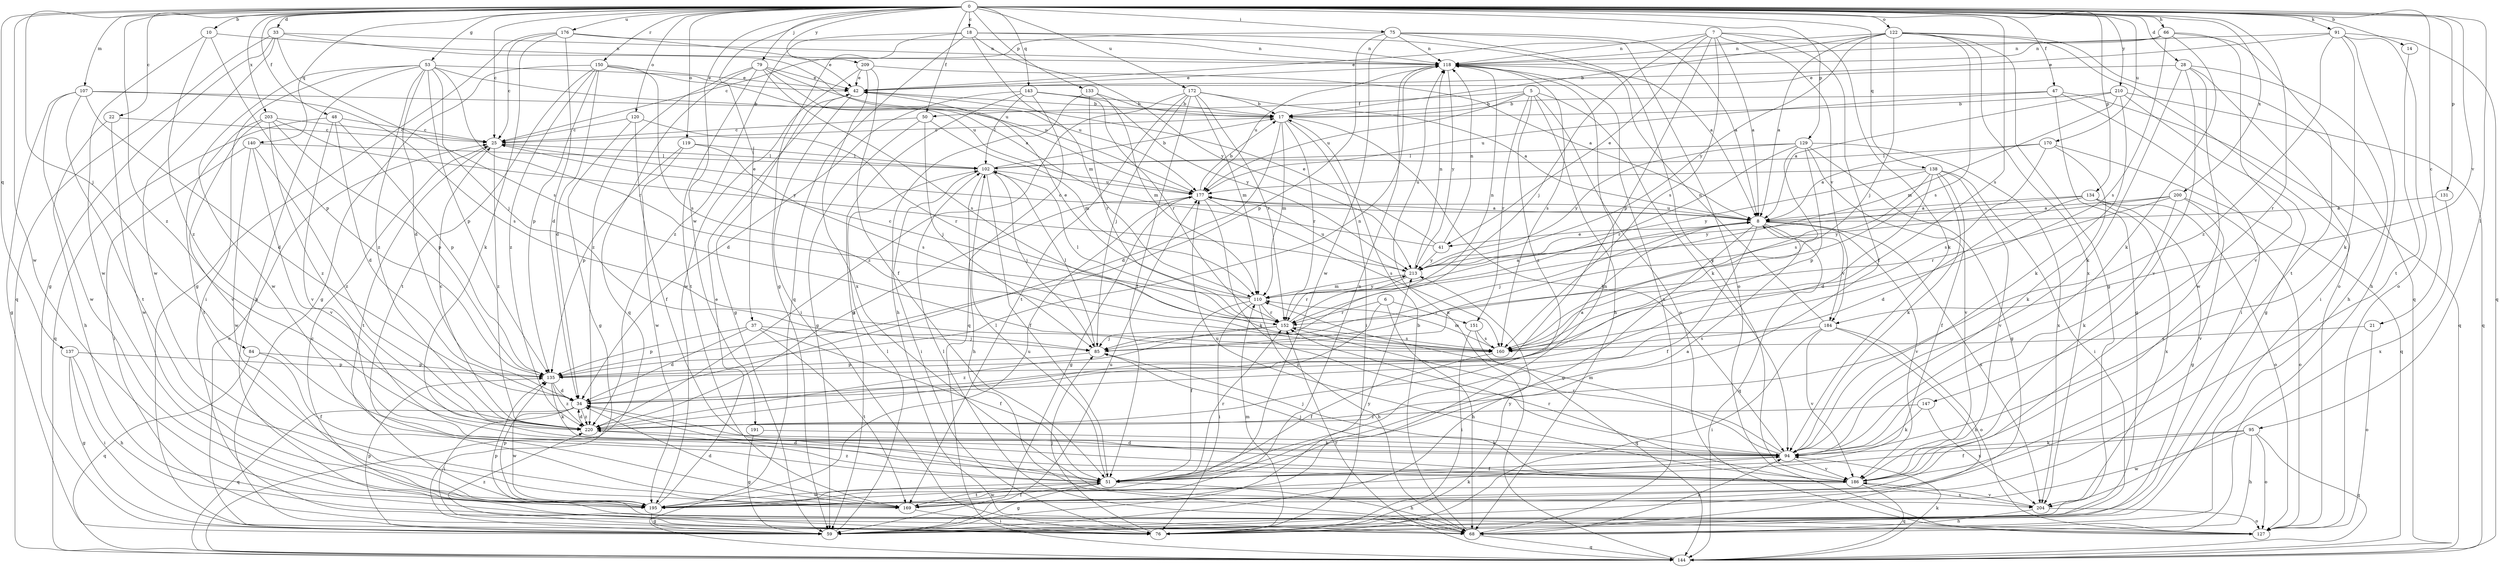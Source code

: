 strict digraph  {
0;
5;
6;
7;
8;
10;
14;
17;
18;
21;
22;
25;
28;
33;
34;
37;
41;
42;
47;
48;
50;
51;
53;
59;
66;
68;
75;
76;
79;
84;
85;
91;
94;
95;
102;
107;
110;
118;
119;
120;
122;
127;
129;
131;
133;
134;
135;
137;
138;
140;
143;
144;
147;
150;
151;
152;
160;
169;
170;
172;
176;
177;
184;
186;
191;
195;
200;
203;
204;
209;
210;
213;
220;
0 -> 10  [label=b];
0 -> 14  [label=b];
0 -> 18  [label=c];
0 -> 21  [label=c];
0 -> 22  [label=c];
0 -> 25  [label=c];
0 -> 28  [label=d];
0 -> 33  [label=d];
0 -> 37  [label=e];
0 -> 47  [label=f];
0 -> 48  [label=f];
0 -> 50  [label=f];
0 -> 53  [label=g];
0 -> 66  [label=h];
0 -> 75  [label=i];
0 -> 79  [label=j];
0 -> 84  [label=j];
0 -> 91  [label=k];
0 -> 95  [label=l];
0 -> 107  [label=m];
0 -> 119  [label=o];
0 -> 120  [label=o];
0 -> 122  [label=o];
0 -> 129  [label=p];
0 -> 131  [label=p];
0 -> 133  [label=p];
0 -> 134  [label=p];
0 -> 137  [label=q];
0 -> 138  [label=q];
0 -> 140  [label=q];
0 -> 143  [label=q];
0 -> 147  [label=r];
0 -> 150  [label=r];
0 -> 160  [label=s];
0 -> 170  [label=u];
0 -> 172  [label=u];
0 -> 176  [label=u];
0 -> 184  [label=v];
0 -> 191  [label=w];
0 -> 195  [label=w];
0 -> 200  [label=x];
0 -> 203  [label=x];
0 -> 209  [label=y];
0 -> 210  [label=y];
0 -> 220  [label=z];
5 -> 17  [label=b];
5 -> 50  [label=f];
5 -> 68  [label=h];
5 -> 94  [label=k];
5 -> 127  [label=o];
5 -> 151  [label=r];
5 -> 177  [label=u];
5 -> 220  [label=z];
6 -> 68  [label=h];
6 -> 151  [label=r];
6 -> 152  [label=r];
6 -> 220  [label=z];
7 -> 8  [label=a];
7 -> 41  [label=e];
7 -> 51  [label=f];
7 -> 85  [label=j];
7 -> 94  [label=k];
7 -> 118  [label=n];
7 -> 135  [label=p];
7 -> 160  [label=s];
7 -> 184  [label=v];
8 -> 41  [label=e];
8 -> 51  [label=f];
8 -> 59  [label=g];
8 -> 85  [label=j];
8 -> 144  [label=q];
8 -> 177  [label=u];
8 -> 184  [label=v];
8 -> 186  [label=v];
8 -> 204  [label=x];
10 -> 118  [label=n];
10 -> 135  [label=p];
10 -> 195  [label=w];
10 -> 220  [label=z];
14 -> 169  [label=t];
17 -> 25  [label=c];
17 -> 34  [label=d];
17 -> 76  [label=i];
17 -> 94  [label=k];
17 -> 110  [label=m];
17 -> 152  [label=r];
18 -> 8  [label=a];
18 -> 59  [label=g];
18 -> 110  [label=m];
18 -> 118  [label=n];
18 -> 144  [label=q];
18 -> 213  [label=y];
18 -> 220  [label=z];
21 -> 127  [label=o];
21 -> 160  [label=s];
22 -> 25  [label=c];
22 -> 68  [label=h];
22 -> 195  [label=w];
25 -> 102  [label=l];
25 -> 169  [label=t];
25 -> 220  [label=z];
28 -> 42  [label=e];
28 -> 68  [label=h];
28 -> 76  [label=i];
28 -> 94  [label=k];
28 -> 186  [label=v];
28 -> 195  [label=w];
33 -> 59  [label=g];
33 -> 118  [label=n];
33 -> 144  [label=q];
33 -> 160  [label=s];
33 -> 177  [label=u];
33 -> 195  [label=w];
34 -> 8  [label=a];
34 -> 76  [label=i];
34 -> 144  [label=q];
34 -> 195  [label=w];
34 -> 220  [label=z];
37 -> 34  [label=d];
37 -> 51  [label=f];
37 -> 85  [label=j];
37 -> 135  [label=p];
37 -> 169  [label=t];
41 -> 25  [label=c];
41 -> 42  [label=e];
41 -> 118  [label=n];
41 -> 213  [label=y];
42 -> 17  [label=b];
42 -> 59  [label=g];
42 -> 76  [label=i];
47 -> 17  [label=b];
47 -> 59  [label=g];
47 -> 76  [label=i];
47 -> 144  [label=q];
47 -> 177  [label=u];
48 -> 25  [label=c];
48 -> 34  [label=d];
48 -> 135  [label=p];
48 -> 144  [label=q];
48 -> 186  [label=v];
50 -> 25  [label=c];
50 -> 59  [label=g];
50 -> 85  [label=j];
50 -> 110  [label=m];
51 -> 8  [label=a];
51 -> 34  [label=d];
51 -> 59  [label=g];
51 -> 68  [label=h];
51 -> 102  [label=l];
51 -> 152  [label=r];
51 -> 169  [label=t];
51 -> 195  [label=w];
51 -> 220  [label=z];
53 -> 34  [label=d];
53 -> 42  [label=e];
53 -> 68  [label=h];
53 -> 76  [label=i];
53 -> 85  [label=j];
53 -> 135  [label=p];
53 -> 152  [label=r];
53 -> 177  [label=u];
53 -> 195  [label=w];
53 -> 220  [label=z];
59 -> 25  [label=c];
59 -> 102  [label=l];
59 -> 135  [label=p];
59 -> 177  [label=u];
59 -> 213  [label=y];
66 -> 42  [label=e];
66 -> 94  [label=k];
66 -> 118  [label=n];
66 -> 160  [label=s];
66 -> 169  [label=t];
66 -> 186  [label=v];
68 -> 17  [label=b];
68 -> 94  [label=k];
68 -> 102  [label=l];
68 -> 118  [label=n];
68 -> 144  [label=q];
75 -> 8  [label=a];
75 -> 25  [label=c];
75 -> 118  [label=n];
75 -> 127  [label=o];
75 -> 135  [label=p];
75 -> 186  [label=v];
75 -> 195  [label=w];
76 -> 85  [label=j];
76 -> 110  [label=m];
76 -> 213  [label=y];
76 -> 220  [label=z];
79 -> 8  [label=a];
79 -> 42  [label=e];
79 -> 144  [label=q];
79 -> 160  [label=s];
79 -> 169  [label=t];
79 -> 177  [label=u];
79 -> 220  [label=z];
84 -> 51  [label=f];
84 -> 135  [label=p];
84 -> 144  [label=q];
85 -> 102  [label=l];
85 -> 135  [label=p];
91 -> 42  [label=e];
91 -> 68  [label=h];
91 -> 94  [label=k];
91 -> 118  [label=n];
91 -> 127  [label=o];
91 -> 144  [label=q];
91 -> 220  [label=z];
94 -> 51  [label=f];
94 -> 85  [label=j];
94 -> 110  [label=m];
94 -> 152  [label=r];
94 -> 186  [label=v];
95 -> 51  [label=f];
95 -> 68  [label=h];
95 -> 94  [label=k];
95 -> 127  [label=o];
95 -> 144  [label=q];
95 -> 195  [label=w];
102 -> 17  [label=b];
102 -> 51  [label=f];
102 -> 68  [label=h];
102 -> 76  [label=i];
102 -> 85  [label=j];
102 -> 177  [label=u];
107 -> 17  [label=b];
107 -> 34  [label=d];
107 -> 59  [label=g];
107 -> 160  [label=s];
107 -> 169  [label=t];
107 -> 195  [label=w];
110 -> 8  [label=a];
110 -> 25  [label=c];
110 -> 42  [label=e];
110 -> 51  [label=f];
110 -> 68  [label=h];
110 -> 76  [label=i];
110 -> 152  [label=r];
110 -> 213  [label=y];
118 -> 42  [label=e];
118 -> 160  [label=s];
118 -> 177  [label=u];
118 -> 213  [label=y];
119 -> 102  [label=l];
119 -> 135  [label=p];
119 -> 160  [label=s];
119 -> 195  [label=w];
120 -> 25  [label=c];
120 -> 51  [label=f];
120 -> 59  [label=g];
120 -> 152  [label=r];
122 -> 8  [label=a];
122 -> 17  [label=b];
122 -> 59  [label=g];
122 -> 85  [label=j];
122 -> 118  [label=n];
122 -> 127  [label=o];
122 -> 144  [label=q];
122 -> 160  [label=s];
122 -> 204  [label=x];
122 -> 213  [label=y];
127 -> 25  [label=c];
127 -> 135  [label=p];
129 -> 59  [label=g];
129 -> 102  [label=l];
129 -> 135  [label=p];
129 -> 152  [label=r];
129 -> 160  [label=s];
129 -> 186  [label=v];
129 -> 204  [label=x];
129 -> 213  [label=y];
131 -> 8  [label=a];
131 -> 204  [label=x];
133 -> 17  [label=b];
133 -> 68  [label=h];
133 -> 110  [label=m];
133 -> 152  [label=r];
134 -> 8  [label=a];
134 -> 34  [label=d];
134 -> 59  [label=g];
134 -> 127  [label=o];
134 -> 204  [label=x];
134 -> 213  [label=y];
135 -> 34  [label=d];
135 -> 94  [label=k];
135 -> 118  [label=n];
135 -> 220  [label=z];
137 -> 59  [label=g];
137 -> 68  [label=h];
137 -> 76  [label=i];
137 -> 135  [label=p];
138 -> 34  [label=d];
138 -> 51  [label=f];
138 -> 76  [label=i];
138 -> 85  [label=j];
138 -> 94  [label=k];
138 -> 177  [label=u];
138 -> 186  [label=v];
138 -> 213  [label=y];
140 -> 76  [label=i];
140 -> 102  [label=l];
140 -> 186  [label=v];
140 -> 195  [label=w];
140 -> 220  [label=z];
143 -> 17  [label=b];
143 -> 34  [label=d];
143 -> 59  [label=g];
143 -> 102  [label=l];
143 -> 144  [label=q];
143 -> 152  [label=r];
143 -> 213  [label=y];
144 -> 94  [label=k];
144 -> 118  [label=n];
144 -> 152  [label=r];
147 -> 94  [label=k];
147 -> 204  [label=x];
147 -> 220  [label=z];
150 -> 34  [label=d];
150 -> 42  [label=e];
150 -> 59  [label=g];
150 -> 135  [label=p];
150 -> 160  [label=s];
150 -> 169  [label=t];
150 -> 177  [label=u];
150 -> 220  [label=z];
151 -> 76  [label=i];
151 -> 144  [label=q];
151 -> 160  [label=s];
152 -> 85  [label=j];
152 -> 102  [label=l];
152 -> 118  [label=n];
152 -> 160  [label=s];
152 -> 220  [label=z];
160 -> 51  [label=f];
160 -> 110  [label=m];
169 -> 34  [label=d];
169 -> 51  [label=f];
169 -> 76  [label=i];
169 -> 118  [label=n];
170 -> 8  [label=a];
170 -> 94  [label=k];
170 -> 102  [label=l];
170 -> 144  [label=q];
170 -> 160  [label=s];
172 -> 8  [label=a];
172 -> 17  [label=b];
172 -> 51  [label=f];
172 -> 85  [label=j];
172 -> 110  [label=m];
172 -> 152  [label=r];
172 -> 169  [label=t];
172 -> 220  [label=z];
176 -> 25  [label=c];
176 -> 34  [label=d];
176 -> 42  [label=e];
176 -> 59  [label=g];
176 -> 94  [label=k];
176 -> 118  [label=n];
177 -> 8  [label=a];
177 -> 17  [label=b];
177 -> 59  [label=g];
177 -> 94  [label=k];
177 -> 160  [label=s];
177 -> 220  [label=z];
184 -> 68  [label=h];
184 -> 76  [label=i];
184 -> 118  [label=n];
184 -> 127  [label=o];
184 -> 160  [label=s];
184 -> 186  [label=v];
186 -> 34  [label=d];
186 -> 85  [label=j];
186 -> 144  [label=q];
186 -> 152  [label=r];
186 -> 177  [label=u];
186 -> 195  [label=w];
186 -> 204  [label=x];
191 -> 59  [label=g];
191 -> 94  [label=k];
195 -> 42  [label=e];
195 -> 59  [label=g];
195 -> 94  [label=k];
195 -> 118  [label=n];
195 -> 135  [label=p];
195 -> 177  [label=u];
200 -> 8  [label=a];
200 -> 94  [label=k];
200 -> 127  [label=o];
200 -> 152  [label=r];
200 -> 186  [label=v];
200 -> 213  [label=y];
203 -> 25  [label=c];
203 -> 135  [label=p];
203 -> 169  [label=t];
203 -> 186  [label=v];
203 -> 213  [label=y];
203 -> 220  [label=z];
204 -> 68  [label=h];
204 -> 127  [label=o];
204 -> 186  [label=v];
209 -> 8  [label=a];
209 -> 42  [label=e];
209 -> 51  [label=f];
209 -> 195  [label=w];
209 -> 204  [label=x];
210 -> 8  [label=a];
210 -> 17  [label=b];
210 -> 59  [label=g];
210 -> 94  [label=k];
210 -> 110  [label=m];
210 -> 144  [label=q];
213 -> 110  [label=m];
213 -> 118  [label=n];
213 -> 152  [label=r];
213 -> 177  [label=u];
220 -> 25  [label=c];
220 -> 34  [label=d];
220 -> 94  [label=k];
}
